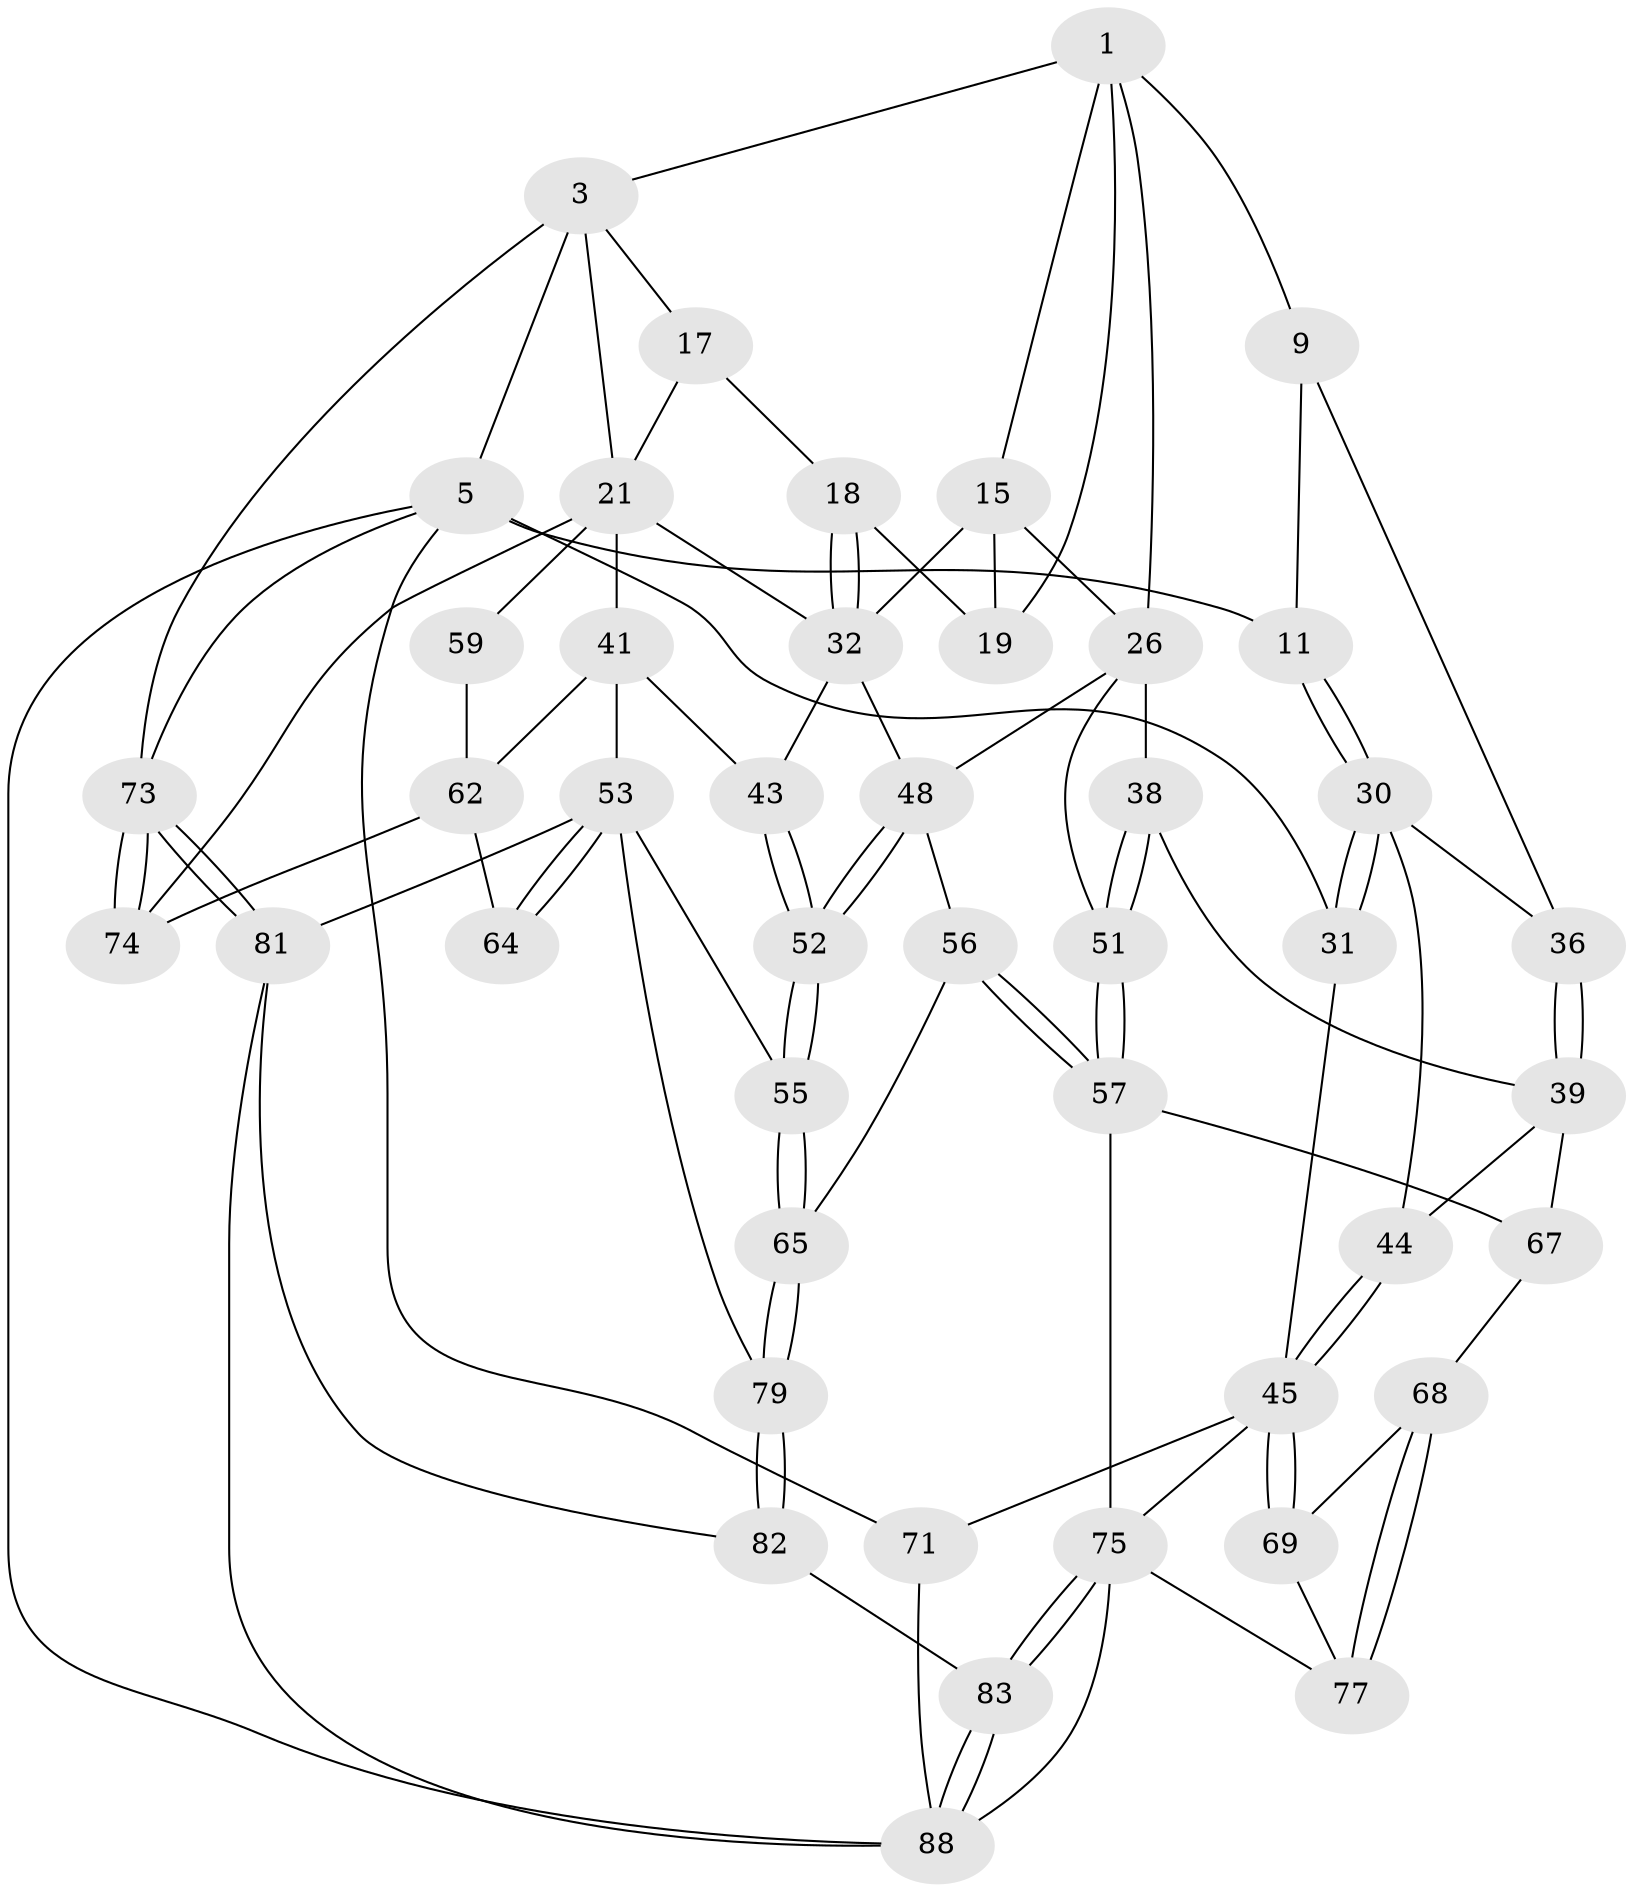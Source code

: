 // original degree distribution, {3: 0.022222222222222223, 4: 0.2222222222222222, 5: 0.5555555555555556, 6: 0.2}
// Generated by graph-tools (version 1.1) at 2025/17/03/09/25 04:17:03]
// undirected, 45 vertices, 103 edges
graph export_dot {
graph [start="1"]
  node [color=gray90,style=filled];
  1 [pos="+0.3329754731332186+0",super="+8+2"];
  3 [pos="+1+0",super="+4"];
  5 [pos="+0+0",super="+29+6+72"];
  9 [pos="+0.21284182814986036+0.19972932238506053",super="+10"];
  11 [pos="+0.15824959978161446+0.1880974148695511",super="+12"];
  15 [pos="+0.502068250820527+0.15058867741281567",super="+24"];
  17 [pos="+0.9877602085240147+0"];
  18 [pos="+0.7746998005363849+0.20257892791890564"];
  19 [pos="+0.7080589217894057+0.2239674399599784"];
  21 [pos="+1+0.3891491140786636",super="+58+22"];
  26 [pos="+0.3752049818257844+0.3595857618975796",super="+50+27"];
  30 [pos="+0.019179073673263106+0.3287181478327729",super="+37"];
  31 [pos="+0+0.29680586570597833"];
  32 [pos="+0.843281801607484+0.30058760074473884",super="+34"];
  36 [pos="+0.15603269350583462+0.32943132124349883"];
  38 [pos="+0.2687964319047945+0.4641773171230244"];
  39 [pos="+0.23384750956800082+0.4760412047151515",super="+47"];
  41 [pos="+0.9163512716389682+0.4799181473309147",super="+42+61"];
  43 [pos="+0.8053928252300259+0.44762395353206347"];
  44 [pos="+0.0911269133623707+0.4392935599923964"];
  45 [pos="+0+0.613306822455745",super="+46"];
  48 [pos="+0.6336846046247216+0.447339180694862",super="+49"];
  51 [pos="+0.36990829615845233+0.5924208732269709"];
  52 [pos="+0.6354506116798893+0.44923040314305007"];
  53 [pos="+0.7908049351154186+0.6460280586960124",super="+54"];
  55 [pos="+0.6468623124723124+0.5389723445655117"];
  56 [pos="+0.4492273411212388+0.6706150538379088"];
  57 [pos="+0.3971652525755771+0.6701916898106305",super="+66"];
  59 [pos="+0.9886284499815358+0.6255586808113817"];
  62 [pos="+0.8526407530923377+0.6353269312174511",super="+63"];
  64 [pos="+0.8026850447286591+0.6557147926955454"];
  65 [pos="+0.4810059420865039+0.6829131212533672"];
  67 [pos="+0.18179757414678135+0.5931040381808947"];
  68 [pos="+0.12481823891966229+0.6236201073241056"];
  69 [pos="+0+0.6279586386193302",super="+84"];
  71 [pos="+0+1"];
  73 [pos="+1+1"];
  74 [pos="+1+1"];
  75 [pos="+0.3001905928831462+0.7889285442429148",super="+76"];
  77 [pos="+0.1927372982949684+0.7984284849533155"];
  79 [pos="+0.5698180344310799+0.7734031755660704"];
  81 [pos="+1+1",super="+86"];
  82 [pos="+0.5202081892528784+0.89424070993109"];
  83 [pos="+0.31290940282181356+0.8128680448465864"];
  88 [pos="+0.32031032178759705+1",super="+89"];
  1 -- 9 [weight=2];
  1 -- 15 [weight=2];
  1 -- 3;
  1 -- 19;
  1 -- 26;
  3 -- 17;
  3 -- 73;
  3 -- 5;
  3 -- 21;
  5 -- 31;
  5 -- 11 [weight=3];
  5 -- 88;
  5 -- 73;
  5 -- 71;
  9 -- 11;
  9 -- 36;
  11 -- 30;
  11 -- 30;
  15 -- 32;
  15 -- 26;
  15 -- 19;
  17 -- 18;
  17 -- 21;
  18 -- 19;
  18 -- 32;
  18 -- 32;
  21 -- 74;
  21 -- 59 [weight=2];
  21 -- 32;
  21 -- 41 [weight=2];
  26 -- 48;
  26 -- 51;
  26 -- 38;
  30 -- 31;
  30 -- 31;
  30 -- 36;
  30 -- 44;
  31 -- 45;
  32 -- 48;
  32 -- 43;
  36 -- 39;
  36 -- 39;
  38 -- 39;
  38 -- 51;
  38 -- 51;
  39 -- 67;
  39 -- 44;
  41 -- 43;
  41 -- 53;
  41 -- 62;
  43 -- 52;
  43 -- 52;
  44 -- 45;
  44 -- 45;
  45 -- 69 [weight=2];
  45 -- 69;
  45 -- 71;
  45 -- 75;
  48 -- 52;
  48 -- 52;
  48 -- 56;
  51 -- 57;
  51 -- 57;
  52 -- 55;
  52 -- 55;
  53 -- 64 [weight=2];
  53 -- 64;
  53 -- 81;
  53 -- 55;
  53 -- 79;
  55 -- 65;
  55 -- 65;
  56 -- 57;
  56 -- 57;
  56 -- 65;
  57 -- 67;
  57 -- 75;
  59 -- 62;
  62 -- 64;
  62 -- 74;
  65 -- 79;
  65 -- 79;
  67 -- 68;
  68 -- 69;
  68 -- 77;
  68 -- 77;
  69 -- 77;
  71 -- 88;
  73 -- 74;
  73 -- 74;
  73 -- 81;
  73 -- 81;
  75 -- 83;
  75 -- 83;
  75 -- 77;
  75 -- 88;
  79 -- 82;
  79 -- 82;
  81 -- 88;
  81 -- 82;
  82 -- 83;
  83 -- 88;
  83 -- 88;
}
